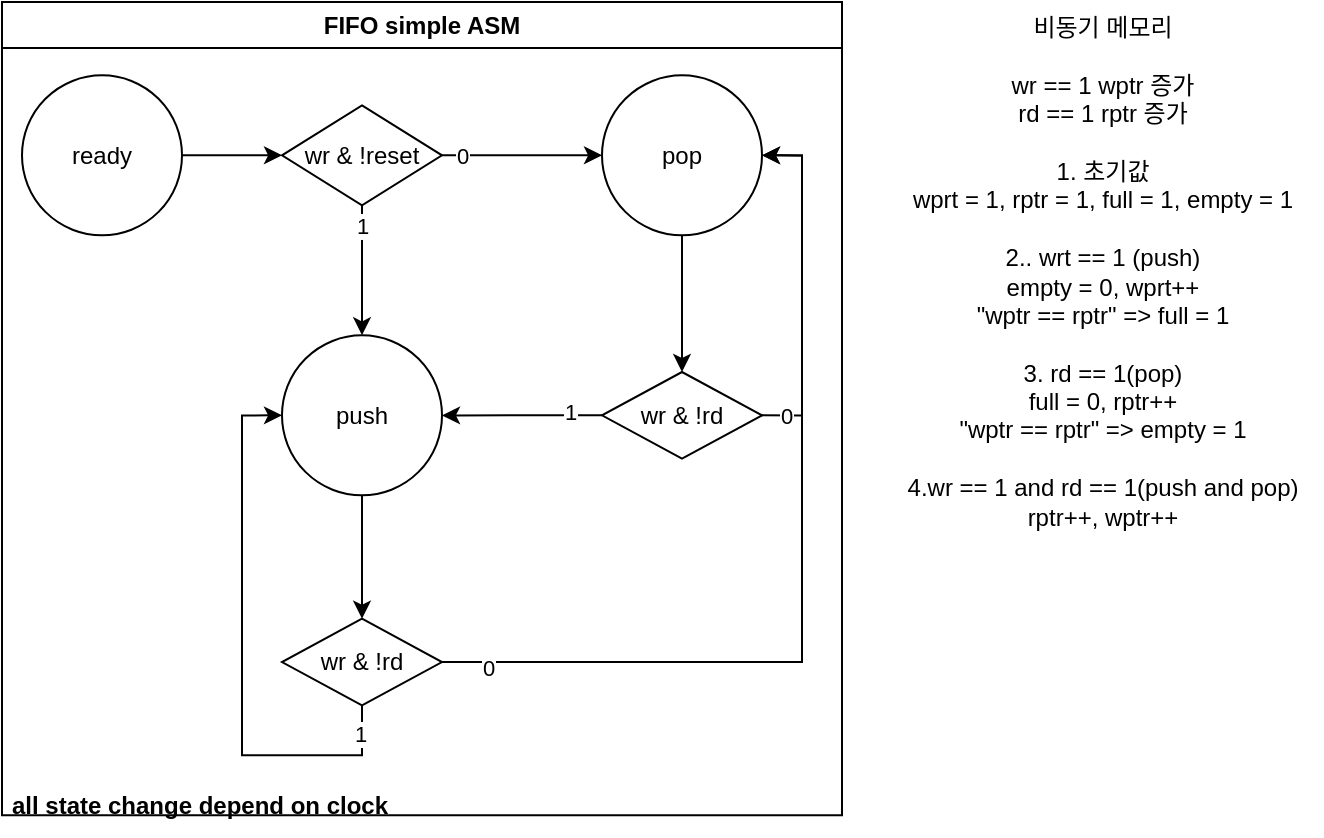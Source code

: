 <mxfile version="26.0.16">
  <diagram name="페이지-1" id="jSP0wqziFNxwSBOyULtl">
    <mxGraphModel dx="915" dy="823" grid="1" gridSize="10" guides="1" tooltips="1" connect="1" arrows="1" fold="1" page="1" pageScale="1" pageWidth="1169" pageHeight="827" math="0" shadow="0">
      <root>
        <mxCell id="0" />
        <mxCell id="1" parent="0" />
        <mxCell id="cw6S2BaQTqN7qknGO65E-30" value="FIFO simple ASM" style="swimlane;whiteSpace=wrap;html=1;" parent="1" vertex="1">
          <mxGeometry x="10" y="10" width="420" height="406.67" as="geometry">
            <mxRectangle x="40" y="173.33" width="130" height="30" as="alternateBounds" />
          </mxGeometry>
        </mxCell>
        <mxCell id="cw6S2BaQTqN7qknGO65E-31" value="" style="group" parent="cw6S2BaQTqN7qknGO65E-30" vertex="1" connectable="0">
          <mxGeometry x="10" y="36.67" width="390" height="380" as="geometry" />
        </mxCell>
        <mxCell id="cw6S2BaQTqN7qknGO65E-4" value="" style="edgeStyle=orthogonalEdgeStyle;rounded=0;orthogonalLoop=1;jettySize=auto;html=1;" parent="cw6S2BaQTqN7qknGO65E-31" source="cw6S2BaQTqN7qknGO65E-1" target="cw6S2BaQTqN7qknGO65E-3" edge="1">
          <mxGeometry relative="1" as="geometry" />
        </mxCell>
        <mxCell id="cw6S2BaQTqN7qknGO65E-1" value="ready" style="ellipse;whiteSpace=wrap;html=1;aspect=fixed;" parent="cw6S2BaQTqN7qknGO65E-31" vertex="1">
          <mxGeometry width="80" height="80" as="geometry" />
        </mxCell>
        <mxCell id="cw6S2BaQTqN7qknGO65E-9" value="1" style="edgeStyle=orthogonalEdgeStyle;rounded=0;orthogonalLoop=1;jettySize=auto;html=1;" parent="cw6S2BaQTqN7qknGO65E-31" source="cw6S2BaQTqN7qknGO65E-3" target="cw6S2BaQTqN7qknGO65E-8" edge="1">
          <mxGeometry x="-0.692" relative="1" as="geometry">
            <mxPoint as="offset" />
          </mxGeometry>
        </mxCell>
        <mxCell id="cw6S2BaQTqN7qknGO65E-11" value="0" style="edgeStyle=orthogonalEdgeStyle;rounded=0;orthogonalLoop=1;jettySize=auto;html=1;" parent="cw6S2BaQTqN7qknGO65E-31" source="cw6S2BaQTqN7qknGO65E-3" target="cw6S2BaQTqN7qknGO65E-10" edge="1">
          <mxGeometry x="-0.75" relative="1" as="geometry">
            <mxPoint as="offset" />
          </mxGeometry>
        </mxCell>
        <mxCell id="cw6S2BaQTqN7qknGO65E-3" value="wr &amp;amp; !reset" style="rhombus;whiteSpace=wrap;html=1;" parent="cw6S2BaQTqN7qknGO65E-31" vertex="1">
          <mxGeometry x="130" y="15" width="80" height="50" as="geometry" />
        </mxCell>
        <mxCell id="cw6S2BaQTqN7qknGO65E-13" value="" style="edgeStyle=orthogonalEdgeStyle;rounded=0;orthogonalLoop=1;jettySize=auto;html=1;" parent="cw6S2BaQTqN7qknGO65E-31" source="cw6S2BaQTqN7qknGO65E-8" target="cw6S2BaQTqN7qknGO65E-12" edge="1">
          <mxGeometry relative="1" as="geometry" />
        </mxCell>
        <mxCell id="cw6S2BaQTqN7qknGO65E-8" value="push" style="ellipse;whiteSpace=wrap;html=1;" parent="cw6S2BaQTqN7qknGO65E-31" vertex="1">
          <mxGeometry x="130" y="130" width="80" height="80" as="geometry" />
        </mxCell>
        <mxCell id="cw6S2BaQTqN7qknGO65E-15" value="" style="edgeStyle=orthogonalEdgeStyle;rounded=0;orthogonalLoop=1;jettySize=auto;html=1;" parent="cw6S2BaQTqN7qknGO65E-31" source="cw6S2BaQTqN7qknGO65E-10" target="cw6S2BaQTqN7qknGO65E-14" edge="1">
          <mxGeometry relative="1" as="geometry" />
        </mxCell>
        <mxCell id="cw6S2BaQTqN7qknGO65E-10" value="pop" style="ellipse;whiteSpace=wrap;html=1;" parent="cw6S2BaQTqN7qknGO65E-31" vertex="1">
          <mxGeometry x="290" width="80" height="80" as="geometry" />
        </mxCell>
        <mxCell id="cw6S2BaQTqN7qknGO65E-17" style="edgeStyle=orthogonalEdgeStyle;rounded=0;orthogonalLoop=1;jettySize=auto;html=1;entryX=1;entryY=0.5;entryDx=0;entryDy=0;" parent="cw6S2BaQTqN7qknGO65E-31" source="cw6S2BaQTqN7qknGO65E-12" target="cw6S2BaQTqN7qknGO65E-10" edge="1">
          <mxGeometry relative="1" as="geometry" />
        </mxCell>
        <mxCell id="cw6S2BaQTqN7qknGO65E-19" value="0" style="edgeLabel;html=1;align=center;verticalAlign=middle;resizable=0;points=[];" parent="cw6S2BaQTqN7qknGO65E-17" vertex="1" connectable="0">
          <mxGeometry x="-0.898" y="-3" relative="1" as="geometry">
            <mxPoint as="offset" />
          </mxGeometry>
        </mxCell>
        <mxCell id="cw6S2BaQTqN7qknGO65E-20" style="edgeStyle=orthogonalEdgeStyle;rounded=0;orthogonalLoop=1;jettySize=auto;html=1;entryX=0;entryY=0.5;entryDx=0;entryDy=0;" parent="cw6S2BaQTqN7qknGO65E-31" source="cw6S2BaQTqN7qknGO65E-12" target="cw6S2BaQTqN7qknGO65E-8" edge="1">
          <mxGeometry relative="1" as="geometry">
            <Array as="points">
              <mxPoint x="170" y="340" />
              <mxPoint x="110" y="340" />
              <mxPoint x="110" y="170" />
            </Array>
          </mxGeometry>
        </mxCell>
        <mxCell id="cw6S2BaQTqN7qknGO65E-21" value="1" style="edgeLabel;html=1;align=center;verticalAlign=middle;resizable=0;points=[];" parent="cw6S2BaQTqN7qknGO65E-20" vertex="1" connectable="0">
          <mxGeometry x="-0.897" y="-1" relative="1" as="geometry">
            <mxPoint as="offset" />
          </mxGeometry>
        </mxCell>
        <mxCell id="cw6S2BaQTqN7qknGO65E-16" value="" style="edgeStyle=orthogonalEdgeStyle;rounded=0;orthogonalLoop=1;jettySize=auto;html=1;" parent="cw6S2BaQTqN7qknGO65E-31" source="cw6S2BaQTqN7qknGO65E-14" target="cw6S2BaQTqN7qknGO65E-8" edge="1">
          <mxGeometry relative="1" as="geometry" />
        </mxCell>
        <mxCell id="cw6S2BaQTqN7qknGO65E-22" value="1" style="edgeLabel;html=1;align=center;verticalAlign=middle;resizable=0;points=[];" parent="cw6S2BaQTqN7qknGO65E-16" vertex="1" connectable="0">
          <mxGeometry x="-0.6" y="-2" relative="1" as="geometry">
            <mxPoint as="offset" />
          </mxGeometry>
        </mxCell>
        <mxCell id="cw6S2BaQTqN7qknGO65E-18" style="edgeStyle=orthogonalEdgeStyle;rounded=0;orthogonalLoop=1;jettySize=auto;html=1;entryX=1;entryY=0.5;entryDx=0;entryDy=0;exitX=1;exitY=0.5;exitDx=0;exitDy=0;" parent="cw6S2BaQTqN7qknGO65E-31" source="cw6S2BaQTqN7qknGO65E-14" target="cw6S2BaQTqN7qknGO65E-10" edge="1">
          <mxGeometry relative="1" as="geometry">
            <Array as="points">
              <mxPoint x="390" y="170" />
              <mxPoint x="390" y="40" />
            </Array>
          </mxGeometry>
        </mxCell>
        <mxCell id="cw6S2BaQTqN7qknGO65E-23" value="0" style="edgeLabel;html=1;align=center;verticalAlign=middle;resizable=0;points=[];" parent="cw6S2BaQTqN7qknGO65E-18" vertex="1" connectable="0">
          <mxGeometry x="-0.86" relative="1" as="geometry">
            <mxPoint as="offset" />
          </mxGeometry>
        </mxCell>
        <mxCell id="cw6S2BaQTqN7qknGO65E-12" value="wr &amp;amp; !rd" style="rhombus;whiteSpace=wrap;html=1;" parent="cw6S2BaQTqN7qknGO65E-31" vertex="1">
          <mxGeometry x="130" y="271.667" width="80" height="43.333" as="geometry" />
        </mxCell>
        <mxCell id="cw6S2BaQTqN7qknGO65E-14" value="wr &amp;amp; !rd" style="rhombus;whiteSpace=wrap;html=1;" parent="cw6S2BaQTqN7qknGO65E-31" vertex="1">
          <mxGeometry x="290" y="148.33" width="80" height="43.333" as="geometry" />
        </mxCell>
        <mxCell id="cw6S2BaQTqN7qknGO65E-32" value="&lt;span style=&quot;font-weight: 700;&quot;&gt;all state change depend on clock&lt;/span&gt;" style="text;html=1;align=center;verticalAlign=middle;whiteSpace=wrap;rounded=0;" parent="cw6S2BaQTqN7qknGO65E-31" vertex="1">
          <mxGeometry x="-11" y="350" width="200" height="30" as="geometry" />
        </mxCell>
        <mxCell id="kim3aclcd7hE2upSsm0B-1" value="&lt;div&gt;비동기 메모리&lt;/div&gt;&lt;div&gt;&lt;br&gt;&lt;/div&gt;wr == 1 wptr 증가&lt;br&gt;rd == 1 rptr 증가&lt;div&gt;&lt;br&gt;&lt;/div&gt;&lt;div&gt;1. 초기값&lt;/div&gt;&lt;div&gt;wprt = 1, rptr = 1, full = 1, empty = 1&lt;br&gt;&lt;/div&gt;&lt;div&gt;&lt;br&gt;&lt;/div&gt;&lt;div&gt;2.. wrt == 1 (push)&lt;/div&gt;&lt;div&gt;empty = 0, wprt++&lt;/div&gt;&lt;div&gt;&quot;wptr == rptr&quot; =&amp;gt; full = 1&lt;/div&gt;&lt;div&gt;&lt;br&gt;&lt;/div&gt;&lt;div&gt;3. rd == 1(pop)&lt;/div&gt;&lt;div&gt;full = 0, rptr++&lt;/div&gt;&lt;div&gt;&quot;wptr == rptr&quot; =&amp;gt; empty = 1&lt;/div&gt;&lt;div&gt;&lt;br&gt;&lt;/div&gt;&lt;div&gt;4.wr == 1 and rd == 1(push and pop)&lt;/div&gt;&lt;div&gt;rptr++, wptr++&lt;/div&gt;" style="text;html=1;align=center;verticalAlign=middle;resizable=0;points=[];autosize=1;strokeColor=none;fillColor=none;" vertex="1" parent="1">
          <mxGeometry x="450" y="10" width="220" height="270" as="geometry" />
        </mxCell>
      </root>
    </mxGraphModel>
  </diagram>
</mxfile>
